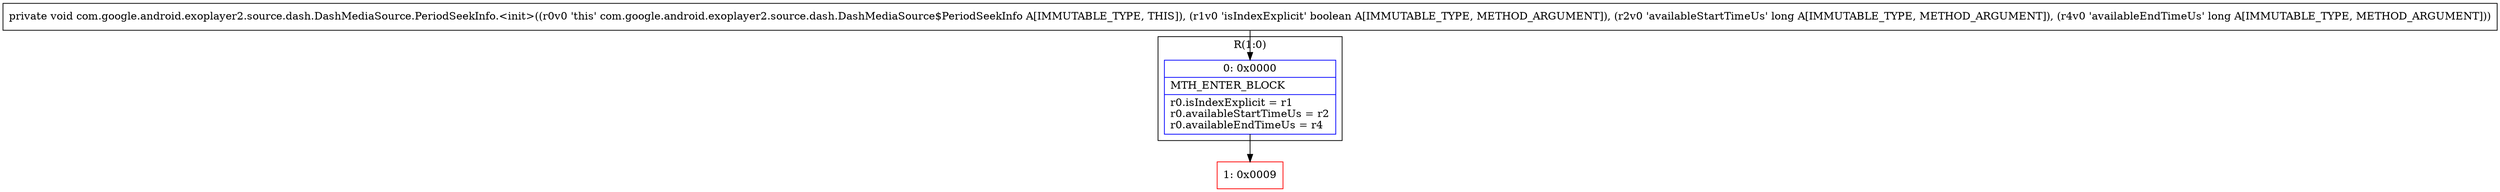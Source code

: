 digraph "CFG forcom.google.android.exoplayer2.source.dash.DashMediaSource.PeriodSeekInfo.\<init\>(ZJJ)V" {
subgraph cluster_Region_760487318 {
label = "R(1:0)";
node [shape=record,color=blue];
Node_0 [shape=record,label="{0\:\ 0x0000|MTH_ENTER_BLOCK\l|r0.isIndexExplicit = r1\lr0.availableStartTimeUs = r2\lr0.availableEndTimeUs = r4\l}"];
}
Node_1 [shape=record,color=red,label="{1\:\ 0x0009}"];
MethodNode[shape=record,label="{private void com.google.android.exoplayer2.source.dash.DashMediaSource.PeriodSeekInfo.\<init\>((r0v0 'this' com.google.android.exoplayer2.source.dash.DashMediaSource$PeriodSeekInfo A[IMMUTABLE_TYPE, THIS]), (r1v0 'isIndexExplicit' boolean A[IMMUTABLE_TYPE, METHOD_ARGUMENT]), (r2v0 'availableStartTimeUs' long A[IMMUTABLE_TYPE, METHOD_ARGUMENT]), (r4v0 'availableEndTimeUs' long A[IMMUTABLE_TYPE, METHOD_ARGUMENT])) }"];
MethodNode -> Node_0;
Node_0 -> Node_1;
}

